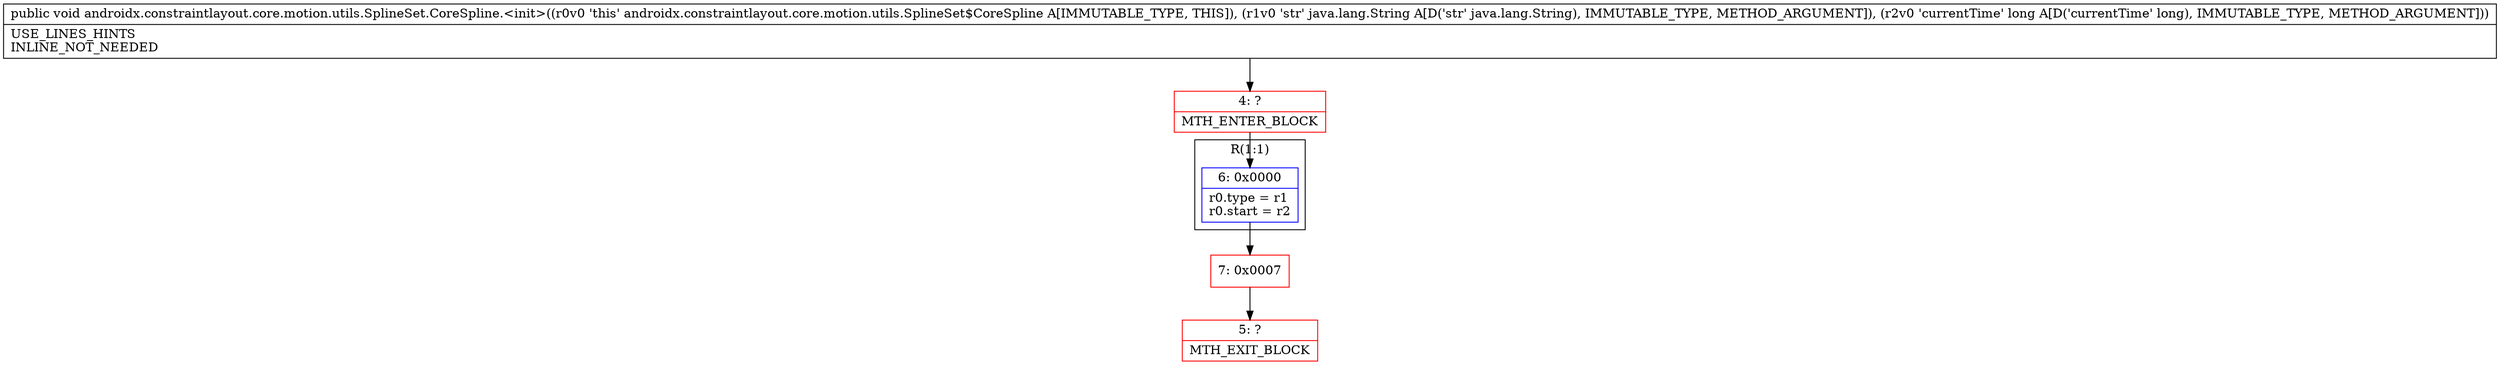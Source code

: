 digraph "CFG forandroidx.constraintlayout.core.motion.utils.SplineSet.CoreSpline.\<init\>(Ljava\/lang\/String;J)V" {
subgraph cluster_Region_1653466782 {
label = "R(1:1)";
node [shape=record,color=blue];
Node_6 [shape=record,label="{6\:\ 0x0000|r0.type = r1\lr0.start = r2\l}"];
}
Node_4 [shape=record,color=red,label="{4\:\ ?|MTH_ENTER_BLOCK\l}"];
Node_7 [shape=record,color=red,label="{7\:\ 0x0007}"];
Node_5 [shape=record,color=red,label="{5\:\ ?|MTH_EXIT_BLOCK\l}"];
MethodNode[shape=record,label="{public void androidx.constraintlayout.core.motion.utils.SplineSet.CoreSpline.\<init\>((r0v0 'this' androidx.constraintlayout.core.motion.utils.SplineSet$CoreSpline A[IMMUTABLE_TYPE, THIS]), (r1v0 'str' java.lang.String A[D('str' java.lang.String), IMMUTABLE_TYPE, METHOD_ARGUMENT]), (r2v0 'currentTime' long A[D('currentTime' long), IMMUTABLE_TYPE, METHOD_ARGUMENT]))  | USE_LINES_HINTS\lINLINE_NOT_NEEDED\l}"];
MethodNode -> Node_4;Node_6 -> Node_7;
Node_4 -> Node_6;
Node_7 -> Node_5;
}

